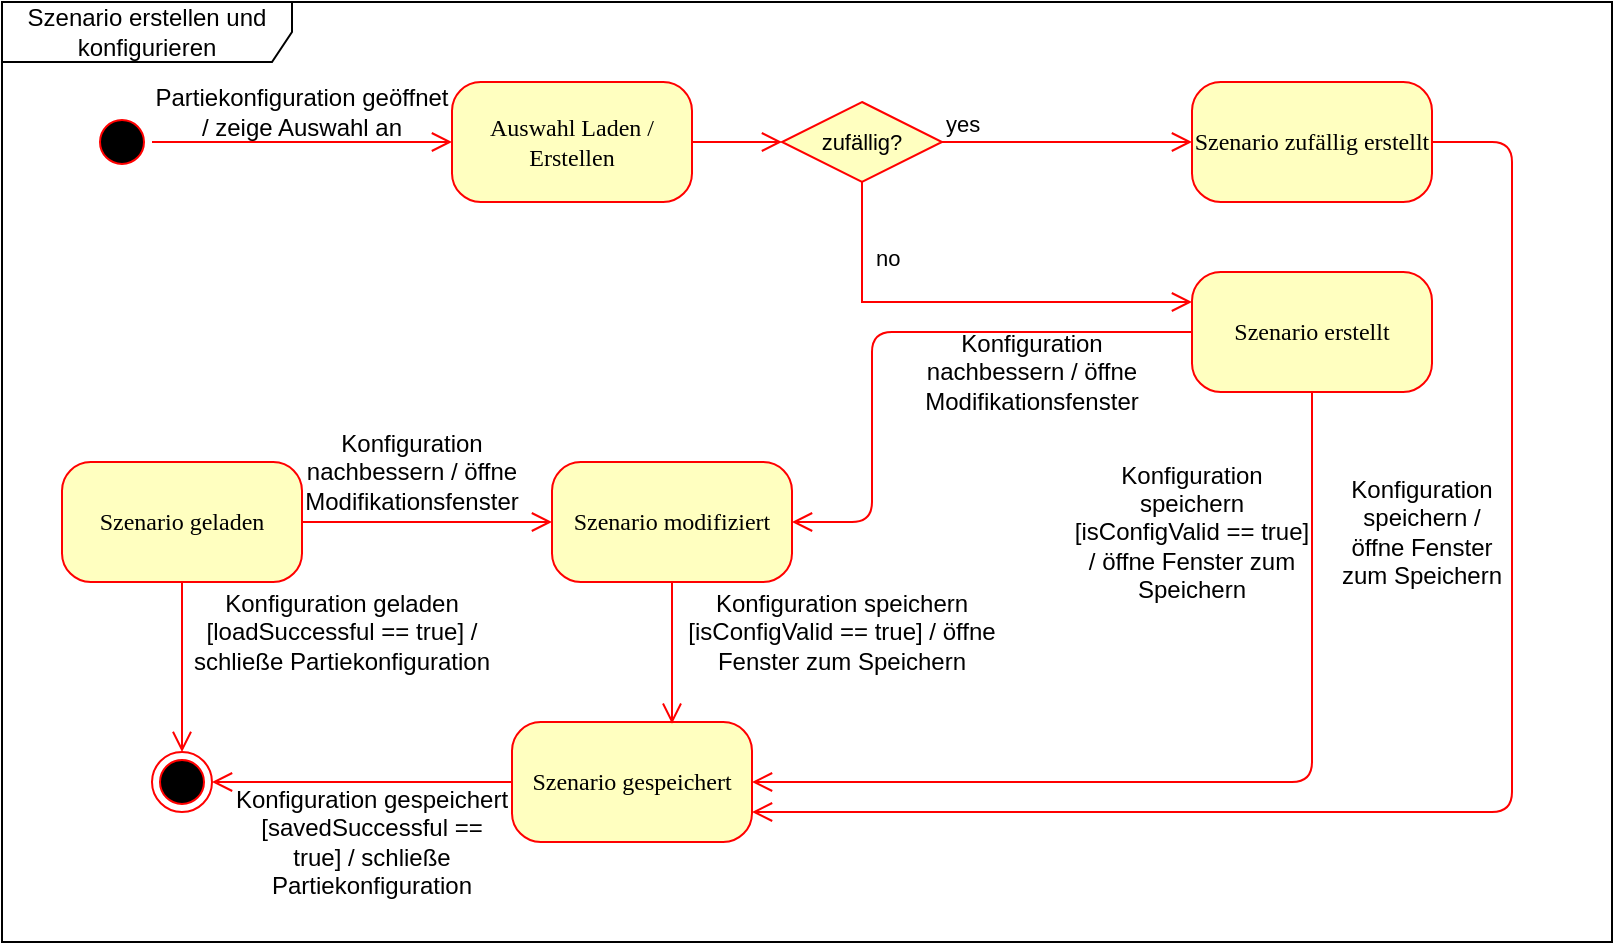 <mxfile version="15.8.4" type="device"><diagram id="NQqQ5g8bMHIu-a4A1hK1" name="Szenario erstellen und konfigurieren"><mxGraphModel dx="1673" dy="1018" grid="1" gridSize="10" guides="1" tooltips="1" connect="1" arrows="1" fold="1" page="1" pageScale="1" pageWidth="1169" pageHeight="827" math="0" shadow="0"><root><mxCell id="QoTryFh_yKY28BLgVSVw-0"/><mxCell id="QoTryFh_yKY28BLgVSVw-1" parent="QoTryFh_yKY28BLgVSVw-0"/><mxCell id="5gN10Sb6mWr1mGWPJny6-10" value="Szenario erstellen und konfigurieren" style="shape=umlFrame;whiteSpace=wrap;html=1;width=145;height=30;" vertex="1" parent="QoTryFh_yKY28BLgVSVw-1"><mxGeometry x="55" y="20" width="805" height="470" as="geometry"/></mxCell><mxCell id="QoTryFh_yKY28BLgVSVw-28" value="Auswahl Laden / Erstellen" style="rounded=1;whiteSpace=wrap;html=1;arcSize=24;fillColor=#ffffc0;strokeColor=#ff0000;shadow=0;comic=0;labelBackgroundColor=none;fontFamily=Verdana;fontSize=12;fontColor=#000000;align=center;" parent="QoTryFh_yKY28BLgVSVw-1" vertex="1"><mxGeometry x="280" y="60" width="120" height="60" as="geometry"/></mxCell><mxCell id="QoTryFh_yKY28BLgVSVw-29" value="" style="ellipse;html=1;shape=endState;fillColor=#000000;strokeColor=#ff0000;rounded=1;shadow=0;comic=0;labelBackgroundColor=none;fontFamily=Verdana;fontSize=12;fontColor=#000000;align=center;" parent="QoTryFh_yKY28BLgVSVw-1" vertex="1"><mxGeometry x="130" y="395" width="30" height="30" as="geometry"/></mxCell><mxCell id="QoTryFh_yKY28BLgVSVw-30" style="edgeStyle=elbowEdgeStyle;html=1;labelBackgroundColor=none;endArrow=open;endSize=8;strokeColor=#ff0000;fontFamily=Verdana;fontSize=12;align=left;" parent="QoTryFh_yKY28BLgVSVw-1" source="QoTryFh_yKY28BLgVSVw-31" target="QoTryFh_yKY28BLgVSVw-28" edge="1"><mxGeometry relative="1" as="geometry"/></mxCell><mxCell id="QoTryFh_yKY28BLgVSVw-31" value="" style="ellipse;html=1;shape=startState;fillColor=#000000;strokeColor=#ff0000;rounded=1;shadow=0;comic=0;labelBackgroundColor=none;fontFamily=Verdana;fontSize=12;fontColor=#000000;align=center;direction=south;" parent="QoTryFh_yKY28BLgVSVw-1" vertex="1"><mxGeometry x="100" y="75" width="30" height="30" as="geometry"/></mxCell><mxCell id="QoTryFh_yKY28BLgVSVw-32" value="Szenario erstellt" style="rounded=1;whiteSpace=wrap;html=1;arcSize=24;fillColor=#ffffc0;strokeColor=#ff0000;shadow=0;comic=0;labelBackgroundColor=none;fontFamily=Verdana;fontSize=12;fontColor=#000000;align=center;" parent="QoTryFh_yKY28BLgVSVw-1" vertex="1"><mxGeometry x="650" y="155" width="120" height="60" as="geometry"/></mxCell><mxCell id="QoTryFh_yKY28BLgVSVw-33" value="Szenario geladen" style="rounded=1;whiteSpace=wrap;html=1;arcSize=24;fillColor=#ffffc0;strokeColor=#ff0000;shadow=0;comic=0;labelBackgroundColor=none;fontFamily=Verdana;fontSize=12;fontColor=#000000;align=center;" parent="QoTryFh_yKY28BLgVSVw-1" vertex="1"><mxGeometry x="85" y="250" width="120" height="60" as="geometry"/></mxCell><mxCell id="QoTryFh_yKY28BLgVSVw-34" value="Szenario gespeichert" style="rounded=1;whiteSpace=wrap;html=1;arcSize=24;fillColor=#ffffc0;strokeColor=#ff0000;shadow=0;comic=0;labelBackgroundColor=none;fontFamily=Verdana;fontSize=12;fontColor=#000000;align=center;" parent="QoTryFh_yKY28BLgVSVw-1" vertex="1"><mxGeometry x="310" y="380" width="120" height="60" as="geometry"/></mxCell><mxCell id="QoTryFh_yKY28BLgVSVw-35" value="Szenario zufällig erstellt" style="rounded=1;whiteSpace=wrap;html=1;arcSize=24;fillColor=#ffffc0;strokeColor=#ff0000;shadow=0;comic=0;labelBackgroundColor=none;fontFamily=Verdana;fontSize=12;fontColor=#000000;align=center;" parent="QoTryFh_yKY28BLgVSVw-1" vertex="1"><mxGeometry x="650" y="60" width="120" height="60" as="geometry"/></mxCell><mxCell id="QoTryFh_yKY28BLgVSVw-36" style="edgeStyle=elbowEdgeStyle;html=1;labelBackgroundColor=none;endArrow=open;endSize=8;strokeColor=#ff0000;fontFamily=Verdana;fontSize=12;align=left;exitX=0;exitY=0.5;exitDx=0;exitDy=0;entryX=1;entryY=0.5;entryDx=0;entryDy=0;" parent="QoTryFh_yKY28BLgVSVw-1" source="QoTryFh_yKY28BLgVSVw-34" target="QoTryFh_yKY28BLgVSVw-29" edge="1"><mxGeometry relative="1" as="geometry"><mxPoint x="-60" y="10.0" as="sourcePoint"/><mxPoint x="20" y="10.0" as="targetPoint"/></mxGeometry></mxCell><mxCell id="QoTryFh_yKY28BLgVSVw-37" style="edgeStyle=elbowEdgeStyle;html=1;labelBackgroundColor=none;endArrow=open;endSize=8;strokeColor=#ff0000;fontFamily=Verdana;fontSize=12;align=left;entryX=0.5;entryY=0;entryDx=0;entryDy=0;exitX=0.5;exitY=1;exitDx=0;exitDy=0;" parent="QoTryFh_yKY28BLgVSVw-1" source="QoTryFh_yKY28BLgVSVw-33" target="QoTryFh_yKY28BLgVSVw-29" edge="1"><mxGeometry relative="1" as="geometry"><mxPoint x="-75" y="135" as="sourcePoint"/><mxPoint x="-50" y="200" as="targetPoint"/><Array as="points"><mxPoint x="145" y="340"/></Array></mxGeometry></mxCell><mxCell id="QoTryFh_yKY28BLgVSVw-38" value="Szenario modifiziert" style="rounded=1;whiteSpace=wrap;html=1;arcSize=24;fillColor=#ffffc0;strokeColor=#ff0000;shadow=0;comic=0;labelBackgroundColor=none;fontFamily=Verdana;fontSize=12;fontColor=#000000;align=center;" parent="QoTryFh_yKY28BLgVSVw-1" vertex="1"><mxGeometry x="330" y="250" width="120" height="60" as="geometry"/></mxCell><mxCell id="QoTryFh_yKY28BLgVSVw-39" style="edgeStyle=elbowEdgeStyle;html=1;labelBackgroundColor=none;endArrow=open;endSize=8;strokeColor=#ff0000;fontFamily=Verdana;fontSize=12;align=left;exitX=1;exitY=0.5;exitDx=0;exitDy=0;entryX=0;entryY=0.5;entryDx=0;entryDy=0;" parent="QoTryFh_yKY28BLgVSVw-1" source="QoTryFh_yKY28BLgVSVw-33" target="QoTryFh_yKY28BLgVSVw-38" edge="1"><mxGeometry relative="1" as="geometry"><mxPoint x="50" y="95.0" as="sourcePoint"/><mxPoint x="110" y="95" as="targetPoint"/></mxGeometry></mxCell><mxCell id="QoTryFh_yKY28BLgVSVw-40" style="edgeStyle=elbowEdgeStyle;html=1;labelBackgroundColor=none;endArrow=open;endSize=8;strokeColor=#ff0000;fontFamily=Verdana;fontSize=12;align=left;exitX=0.5;exitY=1;exitDx=0;exitDy=0;entryX=1;entryY=0.5;entryDx=0;entryDy=0;" parent="QoTryFh_yKY28BLgVSVw-1" source="QoTryFh_yKY28BLgVSVw-32" target="QoTryFh_yKY28BLgVSVw-34" edge="1"><mxGeometry relative="1" as="geometry"><mxPoint x="390" y="189.58" as="sourcePoint"/><mxPoint x="270" y="189.58" as="targetPoint"/><Array as="points"><mxPoint x="710" y="310"/></Array></mxGeometry></mxCell><mxCell id="QoTryFh_yKY28BLgVSVw-41" style="edgeStyle=elbowEdgeStyle;html=1;labelBackgroundColor=none;endArrow=open;endSize=8;strokeColor=#ff0000;fontFamily=Verdana;fontSize=12;align=left;exitX=0;exitY=0.5;exitDx=0;exitDy=0;entryX=1;entryY=0.5;entryDx=0;entryDy=0;" parent="QoTryFh_yKY28BLgVSVw-1" source="QoTryFh_yKY28BLgVSVw-32" target="QoTryFh_yKY28BLgVSVw-38" edge="1"><mxGeometry relative="1" as="geometry"><mxPoint x="370" y="135.0" as="sourcePoint"/><mxPoint x="245" y="200" as="targetPoint"/><Array as="points"><mxPoint x="490" y="185"/></Array></mxGeometry></mxCell><mxCell id="QoTryFh_yKY28BLgVSVw-42" value="&lt;font style=&quot;font-size: 11px&quot;&gt;zufällig?&lt;/font&gt;" style="rhombus;whiteSpace=wrap;html=1;fillColor=#ffffc0;strokeColor=#ff0000;" parent="QoTryFh_yKY28BLgVSVw-1" vertex="1"><mxGeometry x="445" y="70" width="80" height="40" as="geometry"/></mxCell><mxCell id="QoTryFh_yKY28BLgVSVw-43" value="yes" style="edgeStyle=orthogonalEdgeStyle;html=1;align=left;verticalAlign=bottom;endArrow=open;endSize=8;strokeColor=#ff0000;rounded=0;entryX=0;entryY=0.5;entryDx=0;entryDy=0;" parent="QoTryFh_yKY28BLgVSVw-1" source="QoTryFh_yKY28BLgVSVw-42" target="QoTryFh_yKY28BLgVSVw-35" edge="1"><mxGeometry x="-1" relative="1" as="geometry"><mxPoint x="390" y="-5" as="targetPoint"/></mxGeometry></mxCell><mxCell id="QoTryFh_yKY28BLgVSVw-44" value="no" style="edgeStyle=orthogonalEdgeStyle;html=1;align=left;verticalAlign=top;endArrow=open;endSize=8;strokeColor=#ff0000;rounded=0;entryX=0;entryY=0.25;entryDx=0;entryDy=0;" parent="QoTryFh_yKY28BLgVSVw-1" source="QoTryFh_yKY28BLgVSVw-42" target="QoTryFh_yKY28BLgVSVw-32" edge="1"><mxGeometry x="-0.778" y="5" relative="1" as="geometry"><mxPoint x="270" y="75" as="targetPoint"/><Array as="points"><mxPoint x="485" y="170"/></Array><mxPoint as="offset"/></mxGeometry></mxCell><mxCell id="QoTryFh_yKY28BLgVSVw-45" style="edgeStyle=elbowEdgeStyle;html=1;labelBackgroundColor=none;endArrow=open;endSize=8;strokeColor=#ff0000;fontFamily=Verdana;fontSize=12;align=left;exitX=1;exitY=0.5;exitDx=0;exitDy=0;entryX=0;entryY=0.5;entryDx=0;entryDy=0;" parent="QoTryFh_yKY28BLgVSVw-1" source="QoTryFh_yKY28BLgVSVw-28" target="QoTryFh_yKY28BLgVSVw-42" edge="1"><mxGeometry relative="1" as="geometry"><mxPoint x="150" y="-0.42" as="sourcePoint"/><mxPoint x="225" y="-0.42" as="targetPoint"/></mxGeometry></mxCell><mxCell id="QoTryFh_yKY28BLgVSVw-46" style="edgeStyle=elbowEdgeStyle;html=1;labelBackgroundColor=none;endArrow=open;endSize=8;strokeColor=#ff0000;fontFamily=Verdana;fontSize=12;align=left;exitX=0.5;exitY=1;exitDx=0;exitDy=0;entryX=0.661;entryY=0.014;entryDx=0;entryDy=0;entryPerimeter=0;" parent="QoTryFh_yKY28BLgVSVw-1" source="QoTryFh_yKY28BLgVSVw-38" target="QoTryFh_yKY28BLgVSVw-34" edge="1"><mxGeometry relative="1" as="geometry"><mxPoint x="155" y="320" as="sourcePoint"/><mxPoint x="390" y="365" as="targetPoint"/><Array as="points"><mxPoint x="390" y="340"/><mxPoint x="370" y="340"/></Array></mxGeometry></mxCell><mxCell id="5gN10Sb6mWr1mGWPJny6-0" value="Konfiguration speichern [isConfigValid == true] / öffne Fenster zum Speichern" style="text;html=1;strokeColor=none;fillColor=none;align=center;verticalAlign=middle;whiteSpace=wrap;rounded=0;" vertex="1" parent="QoTryFh_yKY28BLgVSVw-1"><mxGeometry x="590" y="270" width="120" height="30" as="geometry"/></mxCell><mxCell id="5gN10Sb6mWr1mGWPJny6-1" value="Partiekonfiguration geöffnet / zeige Auswahl an" style="text;html=1;strokeColor=none;fillColor=none;align=center;verticalAlign=middle;whiteSpace=wrap;rounded=0;" vertex="1" parent="QoTryFh_yKY28BLgVSVw-1"><mxGeometry x="130" y="60" width="150" height="30" as="geometry"/></mxCell><mxCell id="5gN10Sb6mWr1mGWPJny6-2" style="edgeStyle=elbowEdgeStyle;html=1;labelBackgroundColor=none;endArrow=open;endSize=8;strokeColor=#ff0000;fontFamily=Verdana;fontSize=12;align=left;exitX=1;exitY=0.5;exitDx=0;exitDy=0;entryX=1;entryY=0.75;entryDx=0;entryDy=0;" edge="1" parent="QoTryFh_yKY28BLgVSVw-1" source="QoTryFh_yKY28BLgVSVw-35" target="QoTryFh_yKY28BLgVSVw-34"><mxGeometry relative="1" as="geometry"><mxPoint x="720" y="225" as="sourcePoint"/><mxPoint x="440" y="405" as="targetPoint"/><Array as="points"><mxPoint x="810" y="240"/></Array></mxGeometry></mxCell><mxCell id="5gN10Sb6mWr1mGWPJny6-3" value="Konfiguration speichern / öffne Fenster zum Speichern" style="text;html=1;strokeColor=none;fillColor=none;align=center;verticalAlign=middle;whiteSpace=wrap;rounded=0;" vertex="1" parent="QoTryFh_yKY28BLgVSVw-1"><mxGeometry x="720" y="270" width="90" height="30" as="geometry"/></mxCell><mxCell id="5gN10Sb6mWr1mGWPJny6-4" value="Konfiguration nachbessern / öffne Modifikationsfenster" style="text;html=1;strokeColor=none;fillColor=none;align=center;verticalAlign=middle;whiteSpace=wrap;rounded=0;" vertex="1" parent="QoTryFh_yKY28BLgVSVw-1"><mxGeometry x="520" y="190" width="100" height="30" as="geometry"/></mxCell><mxCell id="5gN10Sb6mWr1mGWPJny6-5" value="Konfiguration nachbessern / öffne Modifikationsfenster" style="text;html=1;strokeColor=none;fillColor=none;align=center;verticalAlign=middle;whiteSpace=wrap;rounded=0;" vertex="1" parent="QoTryFh_yKY28BLgVSVw-1"><mxGeometry x="210" y="240" width="100" height="30" as="geometry"/></mxCell><mxCell id="5gN10Sb6mWr1mGWPJny6-6" value="Konfiguration speichern [isConfigValid == true] / öffne Fenster zum Speichern" style="text;html=1;strokeColor=none;fillColor=none;align=center;verticalAlign=middle;whiteSpace=wrap;rounded=0;" vertex="1" parent="QoTryFh_yKY28BLgVSVw-1"><mxGeometry x="390" y="320" width="170" height="30" as="geometry"/></mxCell><mxCell id="5gN10Sb6mWr1mGWPJny6-7" value="Konfiguration geladen [loadSuccessful == true] / schließe Partiekonfiguration" style="text;html=1;strokeColor=none;fillColor=none;align=center;verticalAlign=middle;whiteSpace=wrap;rounded=0;" vertex="1" parent="QoTryFh_yKY28BLgVSVw-1"><mxGeometry x="140" y="320" width="170" height="30" as="geometry"/></mxCell><mxCell id="5gN10Sb6mWr1mGWPJny6-9" value="Konfiguration gespeichert [savedSuccessful == true] / schließe Partiekonfiguration" style="text;html=1;strokeColor=none;fillColor=none;align=center;verticalAlign=middle;whiteSpace=wrap;rounded=0;" vertex="1" parent="QoTryFh_yKY28BLgVSVw-1"><mxGeometry x="170" y="425" width="140" height="30" as="geometry"/></mxCell></root></mxGraphModel></diagram></mxfile>